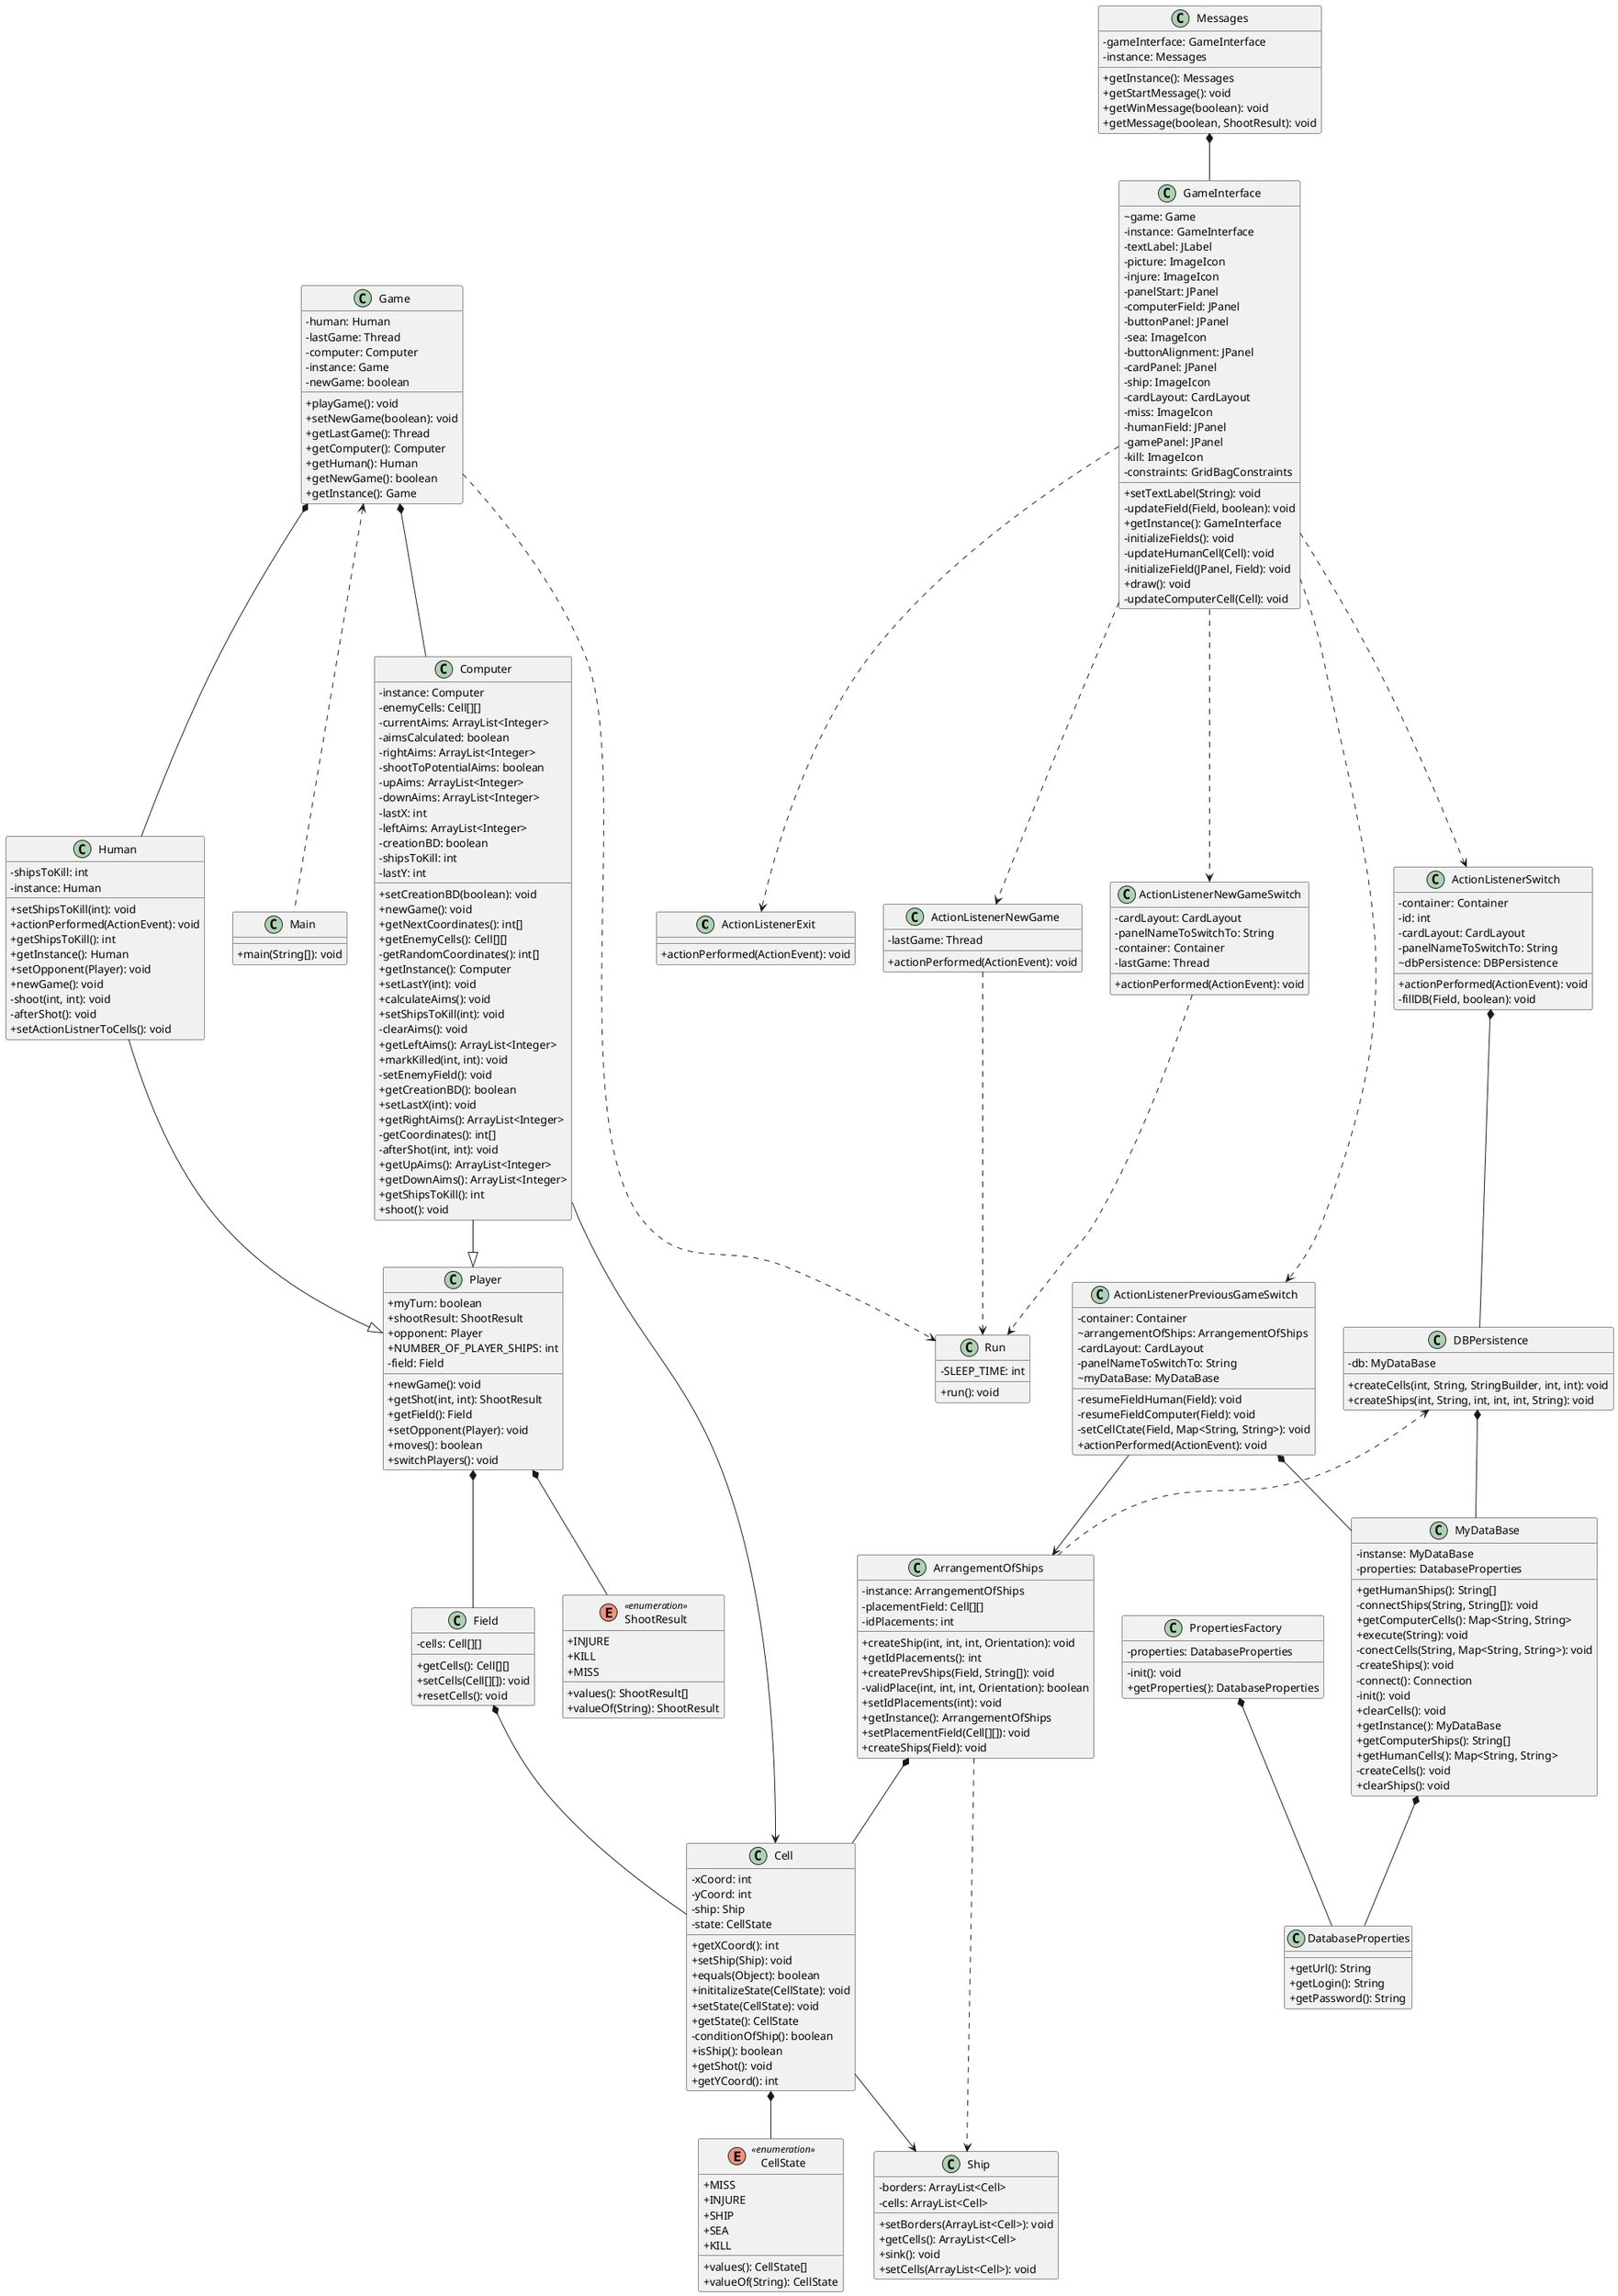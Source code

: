 @startuml
skinparam classAttributeIconSize 0

class ActionListenerExit {
  + actionPerformed(ActionEvent): void
}
class ActionListenerNewGame {
  - lastGame: Thread
  + actionPerformed(ActionEvent): void
}
class ActionListenerNewGameSwitch {
  - cardLayout: CardLayout
  - panelNameToSwitchTo: String
  - container: Container
  - lastGame: Thread
  + actionPerformed(ActionEvent): void
}
class ActionListenerPreviousGameSwitch {
  - container: Container
  ~ arrangementOfShips: ArrangementOfShips
  - cardLayout: CardLayout
  - panelNameToSwitchTo: String
  ~ myDataBase: MyDataBase
  - resumeFieldHuman(Field): void
  - resumeFieldComputer(Field): void
  - setCellCtate(Field, Map<String, String>): void
  + actionPerformed(ActionEvent): void
}
class ActionListenerSwitch {
  - container: Container
  - id: int
  - cardLayout: CardLayout
  - panelNameToSwitchTo: String
  ~ dbPersistence: DBPersistence
  + actionPerformed(ActionEvent): void
  - fillDB(Field, boolean): void
}
class ArrangementOfShips {
  - instance: ArrangementOfShips
  - placementField: Cell[][]
  - idPlacements: int
  + createShip(int, int, int, Orientation): void
  + getIdPlacements(): int
  + createPrevShips(Field, String[]): void
  - validPlace(int, int, int, Orientation): boolean
  + setIdPlacements(int): void
  + getInstance(): ArrangementOfShips
  + setPlacementField(Cell[][]): void
  + createShips(Field): void
}
class Cell {
  - xCoord: int
  - yCoord: int
  - ship: Ship
  - state: CellState
  + getXCoord(): int
  + setShip(Ship): void
  + equals(Object): boolean
  + inititalizeState(CellState): void
  + setState(CellState): void
  + getState(): CellState
  - conditionOfShip(): boolean
  + isShip(): boolean
  + getShot(): void
  + getYCoord(): int
}
enum CellState << enumeration >> {
  + MISS
  + INJURE
  + SHIP
  + SEA
  + KILL
  + values(): CellState[]
  + valueOf(String): CellState
}
class Computer {
  - instance: Computer
  - enemyCells: Cell[][]
  - currentAims: ArrayList<Integer>
  - aimsCalculated: boolean
  - rightAims: ArrayList<Integer>
  - shootToPotentialAims: boolean
  - upAims: ArrayList<Integer>
  - downAims: ArrayList<Integer>
  - lastX: int
  - leftAims: ArrayList<Integer>
  - creationBD: boolean
  - shipsToKill: int
  - lastY: int
  + setCreationBD(boolean): void
  + newGame(): void
  + getNextCoordinates(): int[]
  + getEnemyCells(): Cell[][]
  - getRandomCoordinates(): int[]
  + getInstance(): Computer
  + setLastY(int): void
  + calculateAims(): void
  + setShipsToKill(int): void
  - clearAims(): void
  + getLeftAims(): ArrayList<Integer>
  + markKilled(int, int): void
  - setEnemyField(): void
  + getCreationBD(): boolean
  + setLastX(int): void
  + getRightAims(): ArrayList<Integer>
  - getCoordinates(): int[]
  - afterShot(int, int): void
  + getUpAims(): ArrayList<Integer>
  + getDownAims(): ArrayList<Integer>
  + getShipsToKill(): int
  + shoot(): void
}
class DBPersistence {
  - db: MyDataBase
  + createCells(int, String, StringBuilder, int, int): void
  + createShips(int, String, int, int, int, String): void
}
class DatabaseProperties {
  + getUrl(): String
  + getLogin(): String
  + getPassword(): String
}
class Field {
  - cells: Cell[][]
  + getCells(): Cell[][]
  + setCells(Cell[][]): void
  + resetCells(): void
}
class Game {
  - human: Human
  - lastGame: Thread
  - computer: Computer
  - instance: Game
  - newGame: boolean
  + playGame(): void
  + setNewGame(boolean): void
  + getLastGame(): Thread
  + getComputer(): Computer
  + getHuman(): Human
  + getNewGame(): boolean
  + getInstance(): Game
}
class GameInterface {
  ~ game: Game
  - instance: GameInterface
  - textLabel: JLabel
  - picture: ImageIcon
  - injure: ImageIcon
  - panelStart: JPanel
  - computerField: JPanel
  - buttonPanel: JPanel
  - sea: ImageIcon
  - buttonAlignment: JPanel
  - cardPanel: JPanel
  - ship: ImageIcon
  - cardLayout: CardLayout
  - miss: ImageIcon
  - humanField: JPanel
  - gamePanel: JPanel
  - kill: ImageIcon
  - constraints: GridBagConstraints
  + setTextLabel(String): void
  - updateField(Field, boolean): void
  + getInstance(): GameInterface
  - initializeFields(): void
  - updateHumanCell(Cell): void
  - initializeField(JPanel, Field): void
  + draw(): void
  - updateComputerCell(Cell): void
}
class Human {
  - shipsToKill: int
  - instance: Human
  + setShipsToKill(int): void
  + actionPerformed(ActionEvent): void
  + getShipsToKill(): int
  + getInstance(): Human
  + setOpponent(Player): void
  + newGame(): void
  - shoot(int, int): void
  - afterShot(): void
  + setActionListnerToCells(): void
}
class Main {
  + main(String[]): void
}
class Messages {
  - gameInterface: GameInterface
  - instance: Messages
  + getInstance(): Messages
  + getStartMessage(): void
  + getWinMessage(boolean): void
  + getMessage(boolean, ShootResult): void
}
class MyDataBase {
  - instanse: MyDataBase
  - properties: DatabaseProperties
  + getHumanShips(): String[]
  - connectShips(String, String[]): void
  + getComputerCells(): Map<String, String>
  + execute(String): void
  - conectCells(String, Map<String, String>): void
  - createShips(): void
  - connect(): Connection
  - init(): void
  + clearCells(): void
  + getInstance(): MyDataBase
  + getComputerShips(): String[]
  + getHumanCells(): Map<String, String>
  - createCells(): void
  + clearShips(): void
}
class Player {
  + myTurn: boolean
  + shootResult: ShootResult
  + opponent: Player
  + NUMBER_OF_PLAYER_SHIPS: int
  - field: Field
  + newGame(): void
  + getShot(int, int): ShootResult
  + getField(): Field
  + setOpponent(Player): void
  + moves(): boolean
  + switchPlayers(): void
}
class PropertiesFactory {
  - properties: DatabaseProperties
  - init(): void
  + getProperties(): DatabaseProperties
}
class Run {
  - SLEEP_TIME: int
  + run(): void
}
class Ship {
  - borders: ArrayList<Cell>
  - cells: ArrayList<Cell>
  + setBorders(ArrayList<Cell>): void
  + getCells(): ArrayList<Cell>
  + sink(): void
  + setCells(ArrayList<Cell>): void
}
enum ShootResult << enumeration >> {
  + INJURE
  + KILL
  + MISS
  + values(): ShootResult[]
  + valueOf(String): ShootResult
}

Game <.. Main
Human --|> Player
Computer --|> Player
Game *-- Computer
Game *-- Human

Messages *-- GameInterface
GameInterface  ..>  ActionListenerExit
GameInterface  ..>  ActionListenerNewGame
GameInterface  ..>  ActionListenerNewGameSwitch
GameInterface  ..>  ActionListenerPreviousGameSwitch
GameInterface  ..>  ActionListenerSwitch

Player *-- ShootResult
Player *-- Field
Field *-- Cell
Cell *-- CellState
Cell --> Ship

Computer --> Cell

ArrangementOfShips ..> Ship
ArrangementOfShips *-- Cell

PropertiesFactory *-- DatabaseProperties
MyDataBase *-- DatabaseProperties
DBPersistence *-- MyDataBase
ActionListenerPreviousGameSwitch *-- MyDataBase
ActionListenerSwitch *-- DBPersistence
DBPersistence <.. ArrangementOfShips

ActionListenerNewGame ..> Run
ActionListenerNewGameSwitch ..> Run
Game ..> Run

ActionListenerPreviousGameSwitch --> ArrangementOfShips
@enduml
